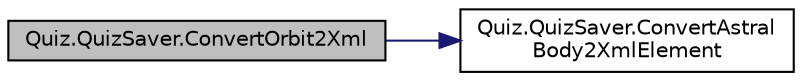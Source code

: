 digraph "Quiz.QuizSaver.ConvertOrbit2Xml"
{
 // INTERACTIVE_SVG=YES
 // LATEX_PDF_SIZE
  edge [fontname="Helvetica",fontsize="10",labelfontname="Helvetica",labelfontsize="10"];
  node [fontname="Helvetica",fontsize="10",shape=record];
  rankdir="LR";
  Node1 [label="Quiz.QuizSaver.ConvertOrbit2Xml",height=0.2,width=0.4,color="black", fillcolor="grey75", style="filled", fontcolor="black",tooltip="将星体群转为XML文档"];
  Node1 -> Node2 [color="midnightblue",fontsize="10",style="solid",fontname="Helvetica"];
  Node2 [label="Quiz.QuizSaver.ConvertAstral\lBody2XmlElement",height=0.2,width=0.4,color="black", fillcolor="white", style="filled",URL="$class_quiz_1_1_quiz_saver.html#ad356e58e8da0d3b295f1c4723ec09c35",tooltip=" "];
}
